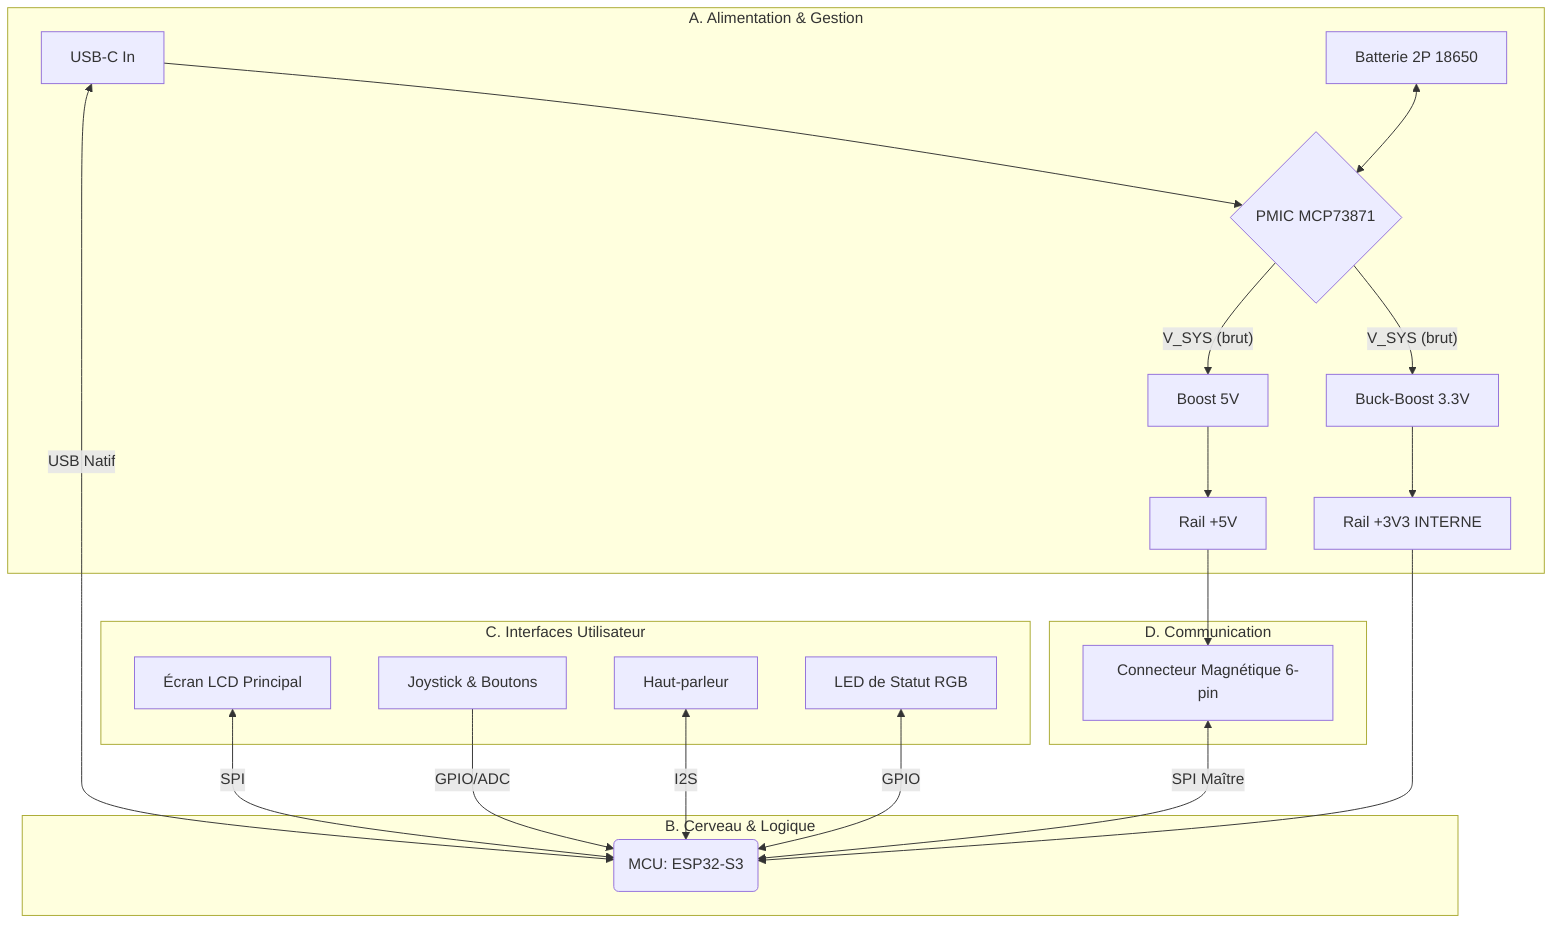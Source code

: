 graph TD

subgraph "A. Alimentation & Gestion"

A1[USB-C In] --> A2{PMIC MCP73871};

A3[Batterie 2P 18650] <--> A2;

A2 -- "V_SYS (brut)" --> A4[Buck-Boost 3.3V];

A2 -- "V_SYS (brut)" --> A5[Boost 5V];

A4 --> P1[Rail +3V3 INTERNE];

A5 --> P2[Rail +5V];

end

  

subgraph "B. Cerveau & Logique"

B1(MCU: ESP32-S3);

P1 --> B1;

end

  

subgraph "C. Interfaces Utilisateur"

C1[Écran LCD Principal] <-->|SPI| B1;

C2[Joystick & Boutons] -->|GPIO/ADC| B1;

C3[Haut-parleur] <-->|I2S| B1;

C4[LED de Statut RGB] <-->|GPIO| B1;

end

  

subgraph "D. Communication"

%% Le connecteur ne fournit que 5V, GND et le bus SPI

D1[Connecteur Magnétique 6-pin] <-->|SPI Maître| B1

P2 --> D1

A1 <-->|USB Natif| B1;

end